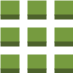 <?xml version="1.0" encoding="UTF-8"?>
<dia:diagram xmlns:dia="http://www.lysator.liu.se/~alla/dia/">
  <dia:layer name="Fondo" visible="true" active="true">
    <dia:group>
      <dia:group>
        <dia:object type="Standard - Box" version="0" id="O0">
          <dia:attribute name="obj_pos">
            <dia:point val="0.7,0.648"/>
          </dia:attribute>
          <dia:attribute name="obj_bb">
            <dia:rectangle val="0.7,0.648;1.6,1.348"/>
          </dia:attribute>
          <dia:attribute name="elem_corner">
            <dia:point val="0.7,0.648"/>
          </dia:attribute>
          <dia:attribute name="elem_width">
            <dia:real val="0.9"/>
          </dia:attribute>
          <dia:attribute name="elem_height">
            <dia:real val="0.7"/>
          </dia:attribute>
          <dia:attribute name="border_width">
            <dia:real val="0"/>
          </dia:attribute>
          <dia:attribute name="border_color">
            <dia:color val="#769b3f"/>
          </dia:attribute>
          <dia:attribute name="inner_color">
            <dia:color val="#769b3f"/>
          </dia:attribute>
          <dia:attribute name="show_background">
            <dia:boolean val="true"/>
          </dia:attribute>
        </dia:object>
        <dia:object type="Standard - Box" version="0" id="O1">
          <dia:attribute name="obj_pos">
            <dia:point val="2.05,0.648"/>
          </dia:attribute>
          <dia:attribute name="obj_bb">
            <dia:rectangle val="2.05,0.648;2.95,1.348"/>
          </dia:attribute>
          <dia:attribute name="elem_corner">
            <dia:point val="2.05,0.648"/>
          </dia:attribute>
          <dia:attribute name="elem_width">
            <dia:real val="0.9"/>
          </dia:attribute>
          <dia:attribute name="elem_height">
            <dia:real val="0.7"/>
          </dia:attribute>
          <dia:attribute name="border_width">
            <dia:real val="0"/>
          </dia:attribute>
          <dia:attribute name="border_color">
            <dia:color val="#769b3f"/>
          </dia:attribute>
          <dia:attribute name="inner_color">
            <dia:color val="#769b3f"/>
          </dia:attribute>
          <dia:attribute name="show_background">
            <dia:boolean val="true"/>
          </dia:attribute>
        </dia:object>
        <dia:object type="Standard - Box" version="0" id="O2">
          <dia:attribute name="obj_pos">
            <dia:point val="3.4,0.648"/>
          </dia:attribute>
          <dia:attribute name="obj_bb">
            <dia:rectangle val="3.4,0.648;4.3,1.348"/>
          </dia:attribute>
          <dia:attribute name="elem_corner">
            <dia:point val="3.4,0.648"/>
          </dia:attribute>
          <dia:attribute name="elem_width">
            <dia:real val="0.9"/>
          </dia:attribute>
          <dia:attribute name="elem_height">
            <dia:real val="0.7"/>
          </dia:attribute>
          <dia:attribute name="border_width">
            <dia:real val="0"/>
          </dia:attribute>
          <dia:attribute name="border_color">
            <dia:color val="#769b3f"/>
          </dia:attribute>
          <dia:attribute name="inner_color">
            <dia:color val="#769b3f"/>
          </dia:attribute>
          <dia:attribute name="show_background">
            <dia:boolean val="true"/>
          </dia:attribute>
        </dia:object>
        <dia:object type="Standard - Box" version="0" id="O3">
          <dia:attribute name="obj_pos">
            <dia:point val="0.7,1.998"/>
          </dia:attribute>
          <dia:attribute name="obj_bb">
            <dia:rectangle val="0.7,1.998;1.6,2.698"/>
          </dia:attribute>
          <dia:attribute name="elem_corner">
            <dia:point val="0.7,1.998"/>
          </dia:attribute>
          <dia:attribute name="elem_width">
            <dia:real val="0.9"/>
          </dia:attribute>
          <dia:attribute name="elem_height">
            <dia:real val="0.7"/>
          </dia:attribute>
          <dia:attribute name="border_width">
            <dia:real val="0"/>
          </dia:attribute>
          <dia:attribute name="border_color">
            <dia:color val="#769b3f"/>
          </dia:attribute>
          <dia:attribute name="inner_color">
            <dia:color val="#769b3f"/>
          </dia:attribute>
          <dia:attribute name="show_background">
            <dia:boolean val="true"/>
          </dia:attribute>
        </dia:object>
        <dia:object type="Standard - Box" version="0" id="O4">
          <dia:attribute name="obj_pos">
            <dia:point val="2.05,1.998"/>
          </dia:attribute>
          <dia:attribute name="obj_bb">
            <dia:rectangle val="2.05,1.998;2.95,2.698"/>
          </dia:attribute>
          <dia:attribute name="elem_corner">
            <dia:point val="2.05,1.998"/>
          </dia:attribute>
          <dia:attribute name="elem_width">
            <dia:real val="0.9"/>
          </dia:attribute>
          <dia:attribute name="elem_height">
            <dia:real val="0.7"/>
          </dia:attribute>
          <dia:attribute name="border_width">
            <dia:real val="0"/>
          </dia:attribute>
          <dia:attribute name="border_color">
            <dia:color val="#769b3f"/>
          </dia:attribute>
          <dia:attribute name="inner_color">
            <dia:color val="#769b3f"/>
          </dia:attribute>
          <dia:attribute name="show_background">
            <dia:boolean val="true"/>
          </dia:attribute>
        </dia:object>
        <dia:object type="Standard - Box" version="0" id="O5">
          <dia:attribute name="obj_pos">
            <dia:point val="3.4,1.998"/>
          </dia:attribute>
          <dia:attribute name="obj_bb">
            <dia:rectangle val="3.4,1.998;4.3,2.698"/>
          </dia:attribute>
          <dia:attribute name="elem_corner">
            <dia:point val="3.4,1.998"/>
          </dia:attribute>
          <dia:attribute name="elem_width">
            <dia:real val="0.9"/>
          </dia:attribute>
          <dia:attribute name="elem_height">
            <dia:real val="0.7"/>
          </dia:attribute>
          <dia:attribute name="border_width">
            <dia:real val="0"/>
          </dia:attribute>
          <dia:attribute name="border_color">
            <dia:color val="#769b3f"/>
          </dia:attribute>
          <dia:attribute name="inner_color">
            <dia:color val="#769b3f"/>
          </dia:attribute>
          <dia:attribute name="show_background">
            <dia:boolean val="true"/>
          </dia:attribute>
        </dia:object>
        <dia:object type="Standard - Box" version="0" id="O6">
          <dia:attribute name="obj_pos">
            <dia:point val="0.7,3.348"/>
          </dia:attribute>
          <dia:attribute name="obj_bb">
            <dia:rectangle val="0.7,3.348;1.6,4.048"/>
          </dia:attribute>
          <dia:attribute name="elem_corner">
            <dia:point val="0.7,3.348"/>
          </dia:attribute>
          <dia:attribute name="elem_width">
            <dia:real val="0.9"/>
          </dia:attribute>
          <dia:attribute name="elem_height">
            <dia:real val="0.7"/>
          </dia:attribute>
          <dia:attribute name="border_width">
            <dia:real val="0"/>
          </dia:attribute>
          <dia:attribute name="border_color">
            <dia:color val="#769b3f"/>
          </dia:attribute>
          <dia:attribute name="inner_color">
            <dia:color val="#769b3f"/>
          </dia:attribute>
          <dia:attribute name="show_background">
            <dia:boolean val="true"/>
          </dia:attribute>
        </dia:object>
        <dia:object type="Standard - Box" version="0" id="O7">
          <dia:attribute name="obj_pos">
            <dia:point val="2.05,3.348"/>
          </dia:attribute>
          <dia:attribute name="obj_bb">
            <dia:rectangle val="2.05,3.348;2.95,4.048"/>
          </dia:attribute>
          <dia:attribute name="elem_corner">
            <dia:point val="2.05,3.348"/>
          </dia:attribute>
          <dia:attribute name="elem_width">
            <dia:real val="0.9"/>
          </dia:attribute>
          <dia:attribute name="elem_height">
            <dia:real val="0.7"/>
          </dia:attribute>
          <dia:attribute name="border_width">
            <dia:real val="0"/>
          </dia:attribute>
          <dia:attribute name="border_color">
            <dia:color val="#769b3f"/>
          </dia:attribute>
          <dia:attribute name="inner_color">
            <dia:color val="#769b3f"/>
          </dia:attribute>
          <dia:attribute name="show_background">
            <dia:boolean val="true"/>
          </dia:attribute>
        </dia:object>
        <dia:object type="Standard - Box" version="0" id="O8">
          <dia:attribute name="obj_pos">
            <dia:point val="3.4,3.348"/>
          </dia:attribute>
          <dia:attribute name="obj_bb">
            <dia:rectangle val="3.4,3.348;4.3,4.048"/>
          </dia:attribute>
          <dia:attribute name="elem_corner">
            <dia:point val="3.4,3.348"/>
          </dia:attribute>
          <dia:attribute name="elem_width">
            <dia:real val="0.9"/>
          </dia:attribute>
          <dia:attribute name="elem_height">
            <dia:real val="0.7"/>
          </dia:attribute>
          <dia:attribute name="border_width">
            <dia:real val="0"/>
          </dia:attribute>
          <dia:attribute name="border_color">
            <dia:color val="#769b3f"/>
          </dia:attribute>
          <dia:attribute name="inner_color">
            <dia:color val="#769b3f"/>
          </dia:attribute>
          <dia:attribute name="show_background">
            <dia:boolean val="true"/>
          </dia:attribute>
        </dia:object>
        <dia:object type="Standard - Box" version="0" id="O9">
          <dia:attribute name="obj_pos">
            <dia:point val="0.7,1.348"/>
          </dia:attribute>
          <dia:attribute name="obj_bb">
            <dia:rectangle val="0.7,1.348;1.6,1.548"/>
          </dia:attribute>
          <dia:attribute name="elem_corner">
            <dia:point val="0.7,1.348"/>
          </dia:attribute>
          <dia:attribute name="elem_width">
            <dia:real val="0.9"/>
          </dia:attribute>
          <dia:attribute name="elem_height">
            <dia:real val="0.2"/>
          </dia:attribute>
          <dia:attribute name="border_width">
            <dia:real val="0"/>
          </dia:attribute>
          <dia:attribute name="border_color">
            <dia:color val="#4d622c"/>
          </dia:attribute>
          <dia:attribute name="inner_color">
            <dia:color val="#4d622c"/>
          </dia:attribute>
          <dia:attribute name="show_background">
            <dia:boolean val="true"/>
          </dia:attribute>
        </dia:object>
        <dia:object type="Standard - Box" version="0" id="O10">
          <dia:attribute name="obj_pos">
            <dia:point val="2.05,1.348"/>
          </dia:attribute>
          <dia:attribute name="obj_bb">
            <dia:rectangle val="2.05,1.348;2.95,1.548"/>
          </dia:attribute>
          <dia:attribute name="elem_corner">
            <dia:point val="2.05,1.348"/>
          </dia:attribute>
          <dia:attribute name="elem_width">
            <dia:real val="0.9"/>
          </dia:attribute>
          <dia:attribute name="elem_height">
            <dia:real val="0.2"/>
          </dia:attribute>
          <dia:attribute name="border_width">
            <dia:real val="0"/>
          </dia:attribute>
          <dia:attribute name="border_color">
            <dia:color val="#4d622c"/>
          </dia:attribute>
          <dia:attribute name="inner_color">
            <dia:color val="#4d622c"/>
          </dia:attribute>
          <dia:attribute name="show_background">
            <dia:boolean val="true"/>
          </dia:attribute>
        </dia:object>
        <dia:object type="Standard - Box" version="0" id="O11">
          <dia:attribute name="obj_pos">
            <dia:point val="3.4,1.348"/>
          </dia:attribute>
          <dia:attribute name="obj_bb">
            <dia:rectangle val="3.4,1.348;4.3,1.548"/>
          </dia:attribute>
          <dia:attribute name="elem_corner">
            <dia:point val="3.4,1.348"/>
          </dia:attribute>
          <dia:attribute name="elem_width">
            <dia:real val="0.9"/>
          </dia:attribute>
          <dia:attribute name="elem_height">
            <dia:real val="0.2"/>
          </dia:attribute>
          <dia:attribute name="border_width">
            <dia:real val="0"/>
          </dia:attribute>
          <dia:attribute name="border_color">
            <dia:color val="#4d622c"/>
          </dia:attribute>
          <dia:attribute name="inner_color">
            <dia:color val="#4d622c"/>
          </dia:attribute>
          <dia:attribute name="show_background">
            <dia:boolean val="true"/>
          </dia:attribute>
        </dia:object>
        <dia:object type="Standard - Box" version="0" id="O12">
          <dia:attribute name="obj_pos">
            <dia:point val="0.7,2.698"/>
          </dia:attribute>
          <dia:attribute name="obj_bb">
            <dia:rectangle val="0.7,2.698;1.6,2.898"/>
          </dia:attribute>
          <dia:attribute name="elem_corner">
            <dia:point val="0.7,2.698"/>
          </dia:attribute>
          <dia:attribute name="elem_width">
            <dia:real val="0.9"/>
          </dia:attribute>
          <dia:attribute name="elem_height">
            <dia:real val="0.2"/>
          </dia:attribute>
          <dia:attribute name="border_width">
            <dia:real val="0"/>
          </dia:attribute>
          <dia:attribute name="border_color">
            <dia:color val="#4d622c"/>
          </dia:attribute>
          <dia:attribute name="inner_color">
            <dia:color val="#4d622c"/>
          </dia:attribute>
          <dia:attribute name="show_background">
            <dia:boolean val="true"/>
          </dia:attribute>
        </dia:object>
        <dia:object type="Standard - Box" version="0" id="O13">
          <dia:attribute name="obj_pos">
            <dia:point val="2.05,2.698"/>
          </dia:attribute>
          <dia:attribute name="obj_bb">
            <dia:rectangle val="2.05,2.698;2.95,2.898"/>
          </dia:attribute>
          <dia:attribute name="elem_corner">
            <dia:point val="2.05,2.698"/>
          </dia:attribute>
          <dia:attribute name="elem_width">
            <dia:real val="0.9"/>
          </dia:attribute>
          <dia:attribute name="elem_height">
            <dia:real val="0.2"/>
          </dia:attribute>
          <dia:attribute name="border_width">
            <dia:real val="0"/>
          </dia:attribute>
          <dia:attribute name="border_color">
            <dia:color val="#4d622c"/>
          </dia:attribute>
          <dia:attribute name="inner_color">
            <dia:color val="#4d622c"/>
          </dia:attribute>
          <dia:attribute name="show_background">
            <dia:boolean val="true"/>
          </dia:attribute>
        </dia:object>
        <dia:object type="Standard - Box" version="0" id="O14">
          <dia:attribute name="obj_pos">
            <dia:point val="3.4,2.698"/>
          </dia:attribute>
          <dia:attribute name="obj_bb">
            <dia:rectangle val="3.4,2.698;4.3,2.898"/>
          </dia:attribute>
          <dia:attribute name="elem_corner">
            <dia:point val="3.4,2.698"/>
          </dia:attribute>
          <dia:attribute name="elem_width">
            <dia:real val="0.9"/>
          </dia:attribute>
          <dia:attribute name="elem_height">
            <dia:real val="0.2"/>
          </dia:attribute>
          <dia:attribute name="border_width">
            <dia:real val="0"/>
          </dia:attribute>
          <dia:attribute name="border_color">
            <dia:color val="#4d622c"/>
          </dia:attribute>
          <dia:attribute name="inner_color">
            <dia:color val="#4d622c"/>
          </dia:attribute>
          <dia:attribute name="show_background">
            <dia:boolean val="true"/>
          </dia:attribute>
        </dia:object>
        <dia:object type="Standard - Box" version="0" id="O15">
          <dia:attribute name="obj_pos">
            <dia:point val="0.7,4.048"/>
          </dia:attribute>
          <dia:attribute name="obj_bb">
            <dia:rectangle val="0.7,4.048;1.6,4.248"/>
          </dia:attribute>
          <dia:attribute name="elem_corner">
            <dia:point val="0.7,4.048"/>
          </dia:attribute>
          <dia:attribute name="elem_width">
            <dia:real val="0.9"/>
          </dia:attribute>
          <dia:attribute name="elem_height">
            <dia:real val="0.2"/>
          </dia:attribute>
          <dia:attribute name="border_width">
            <dia:real val="0"/>
          </dia:attribute>
          <dia:attribute name="border_color">
            <dia:color val="#4d622c"/>
          </dia:attribute>
          <dia:attribute name="inner_color">
            <dia:color val="#4d622c"/>
          </dia:attribute>
          <dia:attribute name="show_background">
            <dia:boolean val="true"/>
          </dia:attribute>
        </dia:object>
        <dia:object type="Standard - Box" version="0" id="O16">
          <dia:attribute name="obj_pos">
            <dia:point val="2.05,4.048"/>
          </dia:attribute>
          <dia:attribute name="obj_bb">
            <dia:rectangle val="2.05,4.048;2.95,4.248"/>
          </dia:attribute>
          <dia:attribute name="elem_corner">
            <dia:point val="2.05,4.048"/>
          </dia:attribute>
          <dia:attribute name="elem_width">
            <dia:real val="0.9"/>
          </dia:attribute>
          <dia:attribute name="elem_height">
            <dia:real val="0.2"/>
          </dia:attribute>
          <dia:attribute name="border_width">
            <dia:real val="0"/>
          </dia:attribute>
          <dia:attribute name="border_color">
            <dia:color val="#4d622c"/>
          </dia:attribute>
          <dia:attribute name="inner_color">
            <dia:color val="#4d622c"/>
          </dia:attribute>
          <dia:attribute name="show_background">
            <dia:boolean val="true"/>
          </dia:attribute>
        </dia:object>
        <dia:object type="Standard - Box" version="0" id="O17">
          <dia:attribute name="obj_pos">
            <dia:point val="3.4,4.048"/>
          </dia:attribute>
          <dia:attribute name="obj_bb">
            <dia:rectangle val="3.4,4.048;4.3,4.248"/>
          </dia:attribute>
          <dia:attribute name="elem_corner">
            <dia:point val="3.4,4.048"/>
          </dia:attribute>
          <dia:attribute name="elem_width">
            <dia:real val="0.9"/>
          </dia:attribute>
          <dia:attribute name="elem_height">
            <dia:real val="0.2"/>
          </dia:attribute>
          <dia:attribute name="border_width">
            <dia:real val="0"/>
          </dia:attribute>
          <dia:attribute name="border_color">
            <dia:color val="#4d622c"/>
          </dia:attribute>
          <dia:attribute name="inner_color">
            <dia:color val="#4d622c"/>
          </dia:attribute>
          <dia:attribute name="show_background">
            <dia:boolean val="true"/>
          </dia:attribute>
        </dia:object>
      </dia:group>
    </dia:group>
  </dia:layer>
</dia:diagram>

